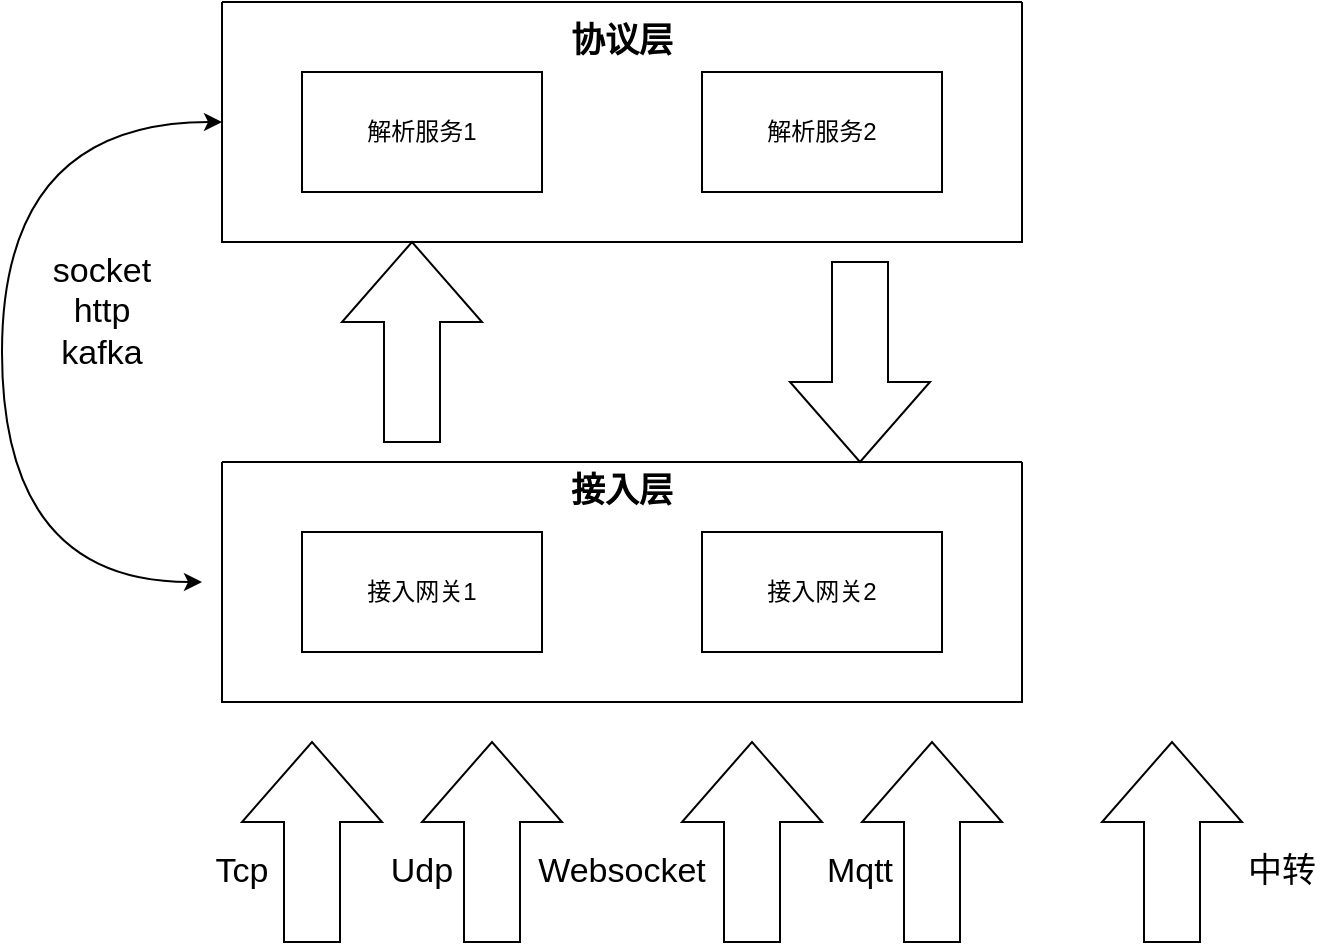 <mxfile version="20.8.19" type="github">
  <diagram name="第 1 页" id="VBkTwmMw8Twz73WTKEvl">
    <mxGraphModel dx="746" dy="1599" grid="1" gridSize="10" guides="1" tooltips="1" connect="1" arrows="1" fold="1" page="1" pageScale="1" pageWidth="827" pageHeight="1169" math="0" shadow="0">
      <root>
        <mxCell id="0" />
        <mxCell id="1" parent="0" />
        <mxCell id="XKYg5dqnUTp-qycACsAL-23" value="" style="swimlane;startSize=0;" vertex="1" parent="1">
          <mxGeometry x="160" y="-1110" width="400" height="120" as="geometry">
            <mxRectangle x="70" y="-900" width="50" height="40" as="alternateBounds" />
          </mxGeometry>
        </mxCell>
        <mxCell id="XKYg5dqnUTp-qycACsAL-1" value="解析服务1" style="rounded=0;whiteSpace=wrap;html=1;" vertex="1" parent="XKYg5dqnUTp-qycACsAL-23">
          <mxGeometry x="40" y="35" width="120" height="60" as="geometry" />
        </mxCell>
        <mxCell id="XKYg5dqnUTp-qycACsAL-21" value="解析服务2" style="rounded=0;whiteSpace=wrap;html=1;" vertex="1" parent="XKYg5dqnUTp-qycACsAL-23">
          <mxGeometry x="240" y="35" width="120" height="60" as="geometry" />
        </mxCell>
        <mxCell id="XKYg5dqnUTp-qycACsAL-30" value="协议层" style="text;html=1;strokeColor=none;fillColor=none;align=center;verticalAlign=middle;whiteSpace=wrap;rounded=0;fontStyle=1;fontSize=17;" vertex="1" parent="XKYg5dqnUTp-qycACsAL-23">
          <mxGeometry x="170" y="5" width="60" height="30" as="geometry" />
        </mxCell>
        <mxCell id="XKYg5dqnUTp-qycACsAL-26" value="" style="swimlane;startSize=0;" vertex="1" parent="1">
          <mxGeometry x="160" y="-880" width="400" height="120" as="geometry">
            <mxRectangle x="70" y="-900" width="50" height="40" as="alternateBounds" />
          </mxGeometry>
        </mxCell>
        <mxCell id="XKYg5dqnUTp-qycACsAL-27" value="接入网关1" style="rounded=0;whiteSpace=wrap;html=1;" vertex="1" parent="XKYg5dqnUTp-qycACsAL-26">
          <mxGeometry x="40" y="35" width="120" height="60" as="geometry" />
        </mxCell>
        <mxCell id="XKYg5dqnUTp-qycACsAL-28" value="接入网关2" style="rounded=0;whiteSpace=wrap;html=1;" vertex="1" parent="XKYg5dqnUTp-qycACsAL-26">
          <mxGeometry x="240" y="35" width="120" height="60" as="geometry" />
        </mxCell>
        <mxCell id="XKYg5dqnUTp-qycACsAL-29" value="接入层" style="text;html=1;strokeColor=none;fillColor=none;align=center;verticalAlign=middle;whiteSpace=wrap;rounded=0;fontStyle=1;fontSize=17;" vertex="1" parent="XKYg5dqnUTp-qycACsAL-26">
          <mxGeometry x="170" width="60" height="30" as="geometry" />
        </mxCell>
        <mxCell id="XKYg5dqnUTp-qycACsAL-37" value="" style="html=1;shadow=0;dashed=0;align=center;verticalAlign=middle;shape=mxgraph.arrows2.arrow;dy=0.6;dx=40;direction=north;notch=0;fontSize=17;" vertex="1" parent="1">
          <mxGeometry x="170" y="-740" width="70" height="100" as="geometry" />
        </mxCell>
        <mxCell id="XKYg5dqnUTp-qycACsAL-38" value="" style="html=1;shadow=0;dashed=0;align=center;verticalAlign=middle;shape=mxgraph.arrows2.arrow;dy=0.6;dx=40;direction=north;notch=0;fontSize=17;" vertex="1" parent="1">
          <mxGeometry x="260" y="-740" width="70" height="100" as="geometry" />
        </mxCell>
        <mxCell id="XKYg5dqnUTp-qycACsAL-39" value="" style="html=1;shadow=0;dashed=0;align=center;verticalAlign=middle;shape=mxgraph.arrows2.arrow;dy=0.6;dx=40;direction=north;notch=0;fontSize=17;" vertex="1" parent="1">
          <mxGeometry x="480" y="-740" width="70" height="100" as="geometry" />
        </mxCell>
        <mxCell id="XKYg5dqnUTp-qycACsAL-40" value="" style="html=1;shadow=0;dashed=0;align=center;verticalAlign=middle;shape=mxgraph.arrows2.arrow;dy=0.6;dx=40;direction=north;notch=0;fontSize=17;" vertex="1" parent="1">
          <mxGeometry x="390" y="-740" width="70" height="100" as="geometry" />
        </mxCell>
        <mxCell id="XKYg5dqnUTp-qycACsAL-42" value="Tcp" style="text;html=1;strokeColor=none;fillColor=none;align=center;verticalAlign=middle;whiteSpace=wrap;rounded=0;fontSize=17;" vertex="1" parent="1">
          <mxGeometry x="140" y="-690" width="60" height="30" as="geometry" />
        </mxCell>
        <mxCell id="XKYg5dqnUTp-qycACsAL-43" value="Udp" style="text;html=1;strokeColor=none;fillColor=none;align=center;verticalAlign=middle;whiteSpace=wrap;rounded=0;fontSize=17;" vertex="1" parent="1">
          <mxGeometry x="230" y="-690" width="60" height="30" as="geometry" />
        </mxCell>
        <mxCell id="XKYg5dqnUTp-qycACsAL-44" value="Websocket" style="text;html=1;strokeColor=none;fillColor=none;align=center;verticalAlign=middle;whiteSpace=wrap;rounded=0;fontSize=17;" vertex="1" parent="1">
          <mxGeometry x="330" y="-690" width="60" height="30" as="geometry" />
        </mxCell>
        <mxCell id="XKYg5dqnUTp-qycACsAL-45" value="Mqtt" style="text;html=1;strokeColor=none;fillColor=none;align=center;verticalAlign=middle;whiteSpace=wrap;rounded=0;fontSize=17;" vertex="1" parent="1">
          <mxGeometry x="448.5" y="-690" width="60" height="30" as="geometry" />
        </mxCell>
        <mxCell id="XKYg5dqnUTp-qycACsAL-47" value="" style="endArrow=classic;startArrow=classic;html=1;rounded=0;fontSize=17;edgeStyle=orthogonalEdgeStyle;curved=1;exitX=0;exitY=0.5;exitDx=0;exitDy=0;" edge="1" parent="1" source="XKYg5dqnUTp-qycACsAL-23">
          <mxGeometry width="50" height="50" relative="1" as="geometry">
            <mxPoint x="80" y="-990" as="sourcePoint" />
            <mxPoint x="150" y="-820" as="targetPoint" />
            <Array as="points">
              <mxPoint x="50" y="-1050" />
              <mxPoint x="50" y="-820" />
            </Array>
          </mxGeometry>
        </mxCell>
        <mxCell id="XKYg5dqnUTp-qycACsAL-49" value="socket&lt;br&gt;http&lt;br&gt;kafka" style="text;html=1;strokeColor=none;fillColor=none;align=center;verticalAlign=middle;whiteSpace=wrap;rounded=0;fontSize=17;" vertex="1" parent="1">
          <mxGeometry x="70" y="-970" width="60" height="30" as="geometry" />
        </mxCell>
        <mxCell id="XKYg5dqnUTp-qycACsAL-51" value="" style="html=1;shadow=0;dashed=0;align=center;verticalAlign=middle;shape=mxgraph.arrows2.arrow;dy=0.6;dx=40;direction=north;notch=0;fontSize=17;" vertex="1" parent="1">
          <mxGeometry x="220" y="-990" width="70" height="100" as="geometry" />
        </mxCell>
        <mxCell id="XKYg5dqnUTp-qycACsAL-52" value="" style="html=1;shadow=0;dashed=0;align=center;verticalAlign=middle;shape=mxgraph.arrows2.arrow;dy=0.6;dx=40;direction=south;notch=0;fontSize=17;" vertex="1" parent="1">
          <mxGeometry x="444" y="-980" width="70" height="100" as="geometry" />
        </mxCell>
        <mxCell id="XKYg5dqnUTp-qycACsAL-54" value="" style="html=1;shadow=0;dashed=0;align=center;verticalAlign=middle;shape=mxgraph.arrows2.arrow;dy=0.6;dx=40;direction=north;notch=0;fontSize=17;" vertex="1" parent="1">
          <mxGeometry x="600" y="-740" width="70" height="100" as="geometry" />
        </mxCell>
        <mxCell id="XKYg5dqnUTp-qycACsAL-55" value="中转" style="text;html=1;strokeColor=none;fillColor=none;align=center;verticalAlign=middle;whiteSpace=wrap;rounded=0;fontSize=17;" vertex="1" parent="1">
          <mxGeometry x="660" y="-690" width="60" height="30" as="geometry" />
        </mxCell>
      </root>
    </mxGraphModel>
  </diagram>
</mxfile>

